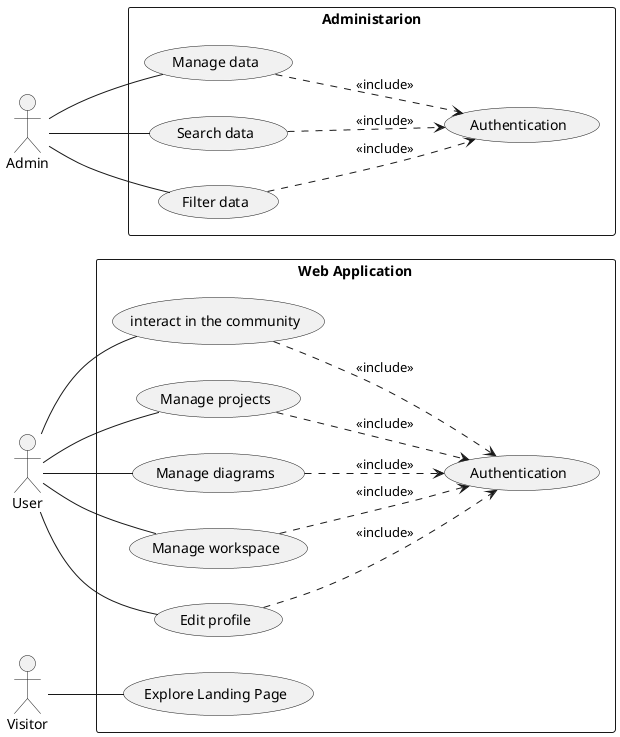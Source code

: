 @startuml

left to right direction

actor "User" as User
actor "Admin" as Admin
actor "Visitor" as Visitor

rectangle "Web Application" {
    usecase "Explore Landing Page" as ExploreLandingPage
    usecase "Authentication" as user_auth

    usecase "interact in the community" as InteractWithCommunity
    usecase "Manage projects" as ManageProjects
    usecase "Manage diagrams" as ManageDiagrams
    usecase "Manage workspace" as ManageWorkspace
    usecase "Edit profile" as EditProfile

    

}

rectangle "Administarion" {
    usecase "Authentication" as admin_auth

    usecase "Manage data" as ManageData
    usecase "Search data" as SearchData
    usecase "Filter data" as FilterData
}

Visitor -- ExploreLandingPage
User -- InteractWithCommunity
User -- ManageProjects
User -- ManageDiagrams
User -- EditProfile
User -- ManageWorkspace


Admin -- ManageData
Admin -- SearchData
Admin -- FilterData


InteractWithCommunity ..> user_auth : <<include>>
ManageProjects ..> user_auth : <<include>>
ManageDiagrams ..> user_auth : <<include>>
ManageWorkspace ..> user_auth : <<include>>
EditProfile ..> user_auth : <<include>>
ManageData ..> admin_auth : <<include>>
SearchData ..> admin_auth : <<include>>
FilterData ..> admin_auth : <<include>>







@enduml